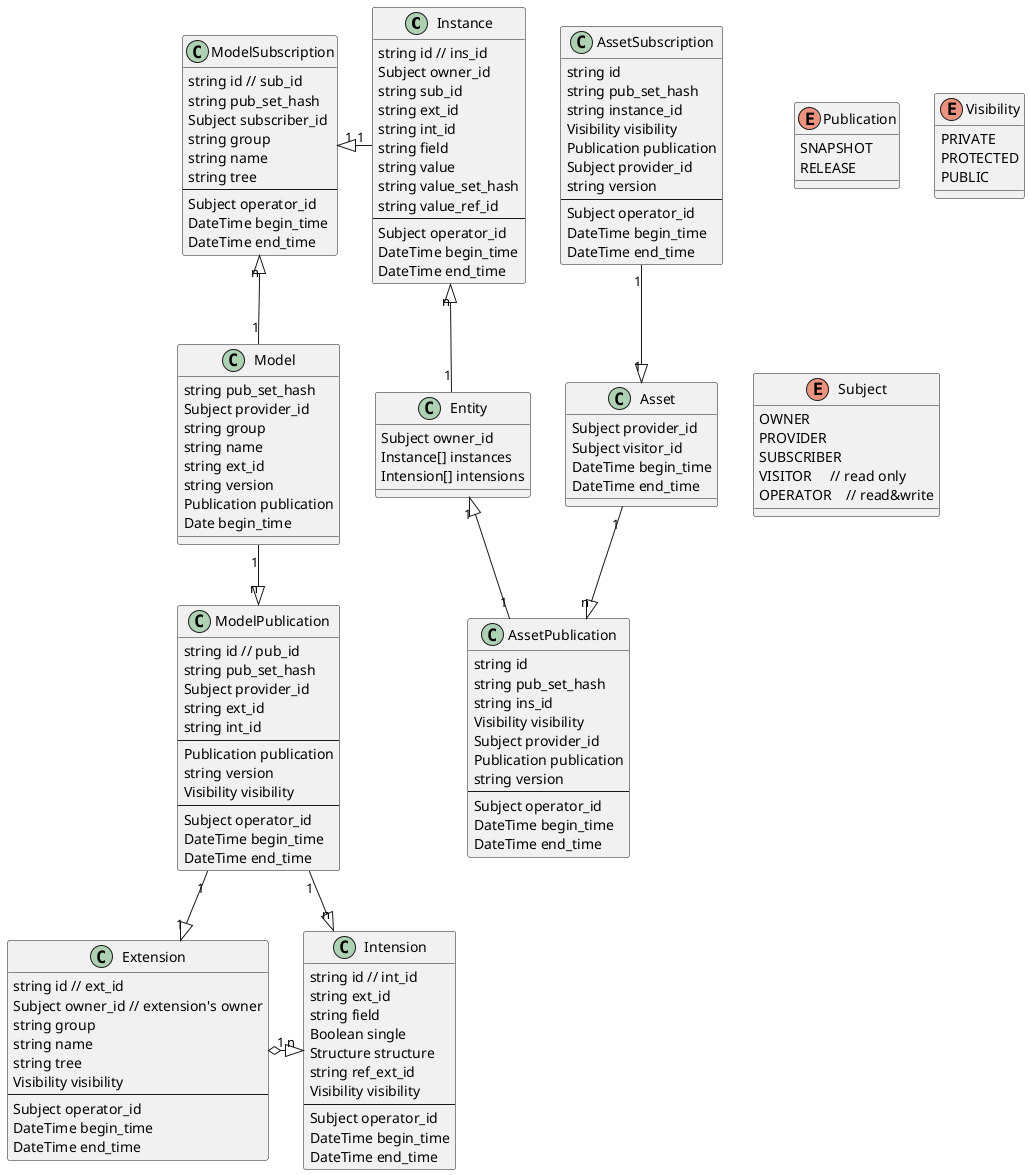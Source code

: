 @startuml


'Instance "1" --|>  "n" InstanceTag

Instance "1" --left-|>  "1" ModelSubscription

Model "1" -up-|>  "n" ModelSubscription

Model "1" --|>  "n" ModelPublication

ModelPublication "1" --|>  "1" Extension
ModelPublication "1" --|>  "n" Intension

Extension "1" o--right--|> "n" Intension

Entity "1" -up-|> "n" Instance

AssetPublication "1" -up-|> "1" Entity

AssetSubscription "1" -down-|> "1" Asset

Asset "1" --|> "n" AssetPublication

class Asset {
    Subject provider_id
    Subject visitor_id
    DateTime begin_time
    DateTime end_time
}

class AssetSubscription{
    string id
    string pub_set_hash
    string instance_id
    Visibility visibility
    Publication publication
    Subject provider_id
    string version
    ---
    Subject operator_id
    DateTime begin_time
    DateTime end_time
}

class AssetPublication{
    string id
    string pub_set_hash
    string ins_id
    Visibility visibility
    Subject provider_id
    Publication publication
    string version
    ---
    Subject operator_id
    DateTime begin_time
    DateTime end_time
}

class Entity {
    Subject owner_id
    Instance[] instances
    Intension[] intensions
}

class Model {
    string pub_set_hash
    Subject provider_id
    string group
    string name
    string ext_id
    string version
    Publication publication
    Date begin_time
}

class Extension {
    string id // ext_id
    Subject owner_id // extension's owner
    string group
    string name
    string tree
    Visibility visibility
    ---
    Subject operator_id
    DateTime begin_time
    DateTime end_time
}

class Intension {
    string id // int_id
    string ext_id
    string field
    Boolean single
    Structure structure
    string ref_ext_id
    Visibility visibility
    ---
    Subject operator_id
    DateTime begin_time
    DateTime end_time
}

class ModelPublication {
    string id // pub_id
    string pub_set_hash
    Subject provider_id
    string ext_id
    string int_id
    ---
    Publication publication
    string version
    Visibility visibility
    ---
    Subject operator_id
    DateTime begin_time
    DateTime end_time
}

class ModelSubscription {
    string id // sub_id
    string pub_set_hash
    Subject subscriber_id
    string group
    string name
    string tree
    ---
    Subject operator_id
    DateTime begin_time
    DateTime end_time
}

class Instance {
    string id // ins_id
    Subject owner_id
    string sub_id
    string ext_id
    string int_id
    string field
    string value
    string value_set_hash
    string value_ref_id
    ---
    Subject operator_id
    DateTime begin_time
    DateTime end_time
}

enum Publication {
    SNAPSHOT
    RELEASE
}

enum Visibility {
    PRIVATE
    PROTECTED
    PUBLIC
}

enum Subject {
    OWNER
    PROVIDER
    SUBSCRIBER
    VISITOR     // read only
    OPERATOR    // read&write
}


@enduml



